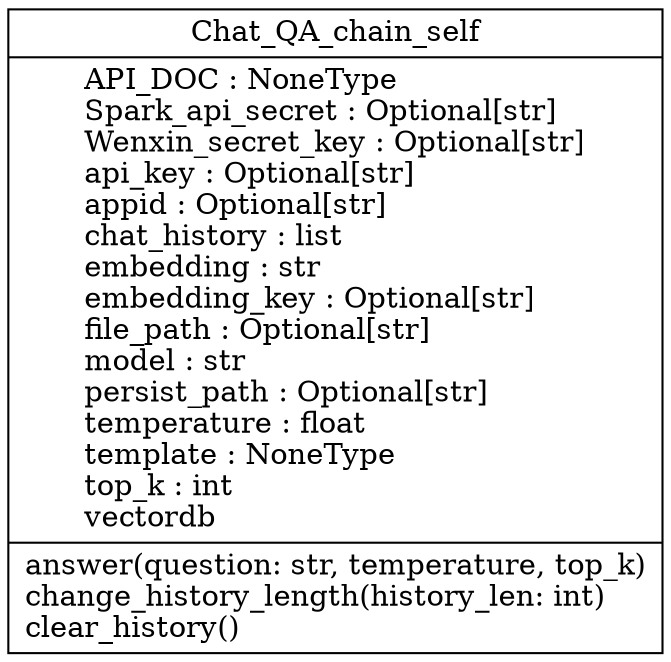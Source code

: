 digraph "classes" {
rankdir=BT
charset="utf-8"
"Chat_QA_chain_self.Chat_QA_chain_self" [color="black", fontcolor="black", label=<{Chat_QA_chain_self|API_DOC : NoneType<br ALIGN="LEFT"/>Spark_api_secret : Optional[str]<br ALIGN="LEFT"/>Wenxin_secret_key : Optional[str]<br ALIGN="LEFT"/>api_key : Optional[str]<br ALIGN="LEFT"/>appid : Optional[str]<br ALIGN="LEFT"/>chat_history : list<br ALIGN="LEFT"/>embedding : str<br ALIGN="LEFT"/>embedding_key : Optional[str]<br ALIGN="LEFT"/>file_path : Optional[str]<br ALIGN="LEFT"/>model : str<br ALIGN="LEFT"/>persist_path : Optional[str]<br ALIGN="LEFT"/>temperature : float<br ALIGN="LEFT"/>template : NoneType<br ALIGN="LEFT"/>top_k : int<br ALIGN="LEFT"/>vectordb<br ALIGN="LEFT"/>|answer(question: str, temperature, top_k)<br ALIGN="LEFT"/>change_history_length(history_len: int)<br ALIGN="LEFT"/>clear_history()<br ALIGN="LEFT"/>}>, shape="record", style="solid"];
}
